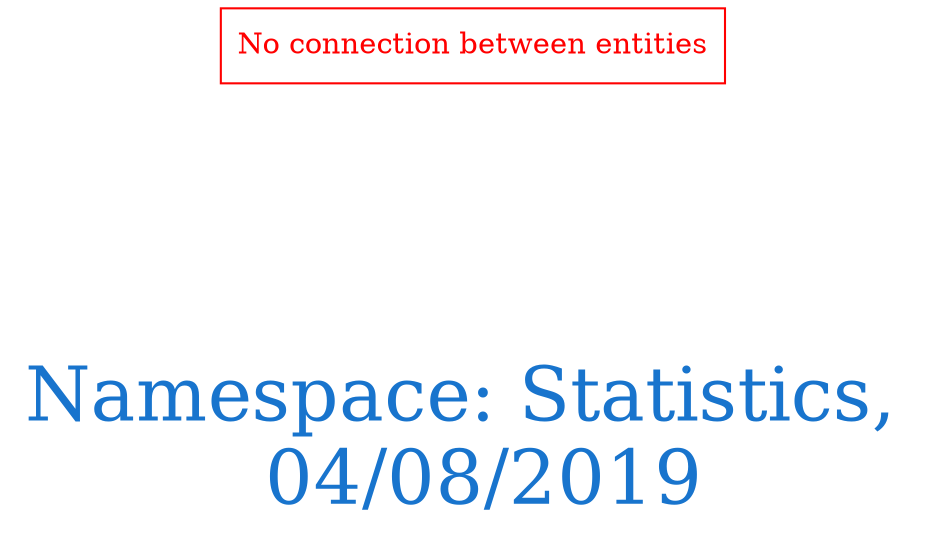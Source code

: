 digraph OGIT_ontology {
 graph [ rankdir= LR,fontsize = 36,
fontcolor= dodgerblue3,label = "\n\n\nNamespace: Statistics, \n 04/08/2019"];
node[shape=polygon];
edge [  color="gray81"];

"No connection between entities" [fontcolor = "red",color="red", shape="polygon"]
}
